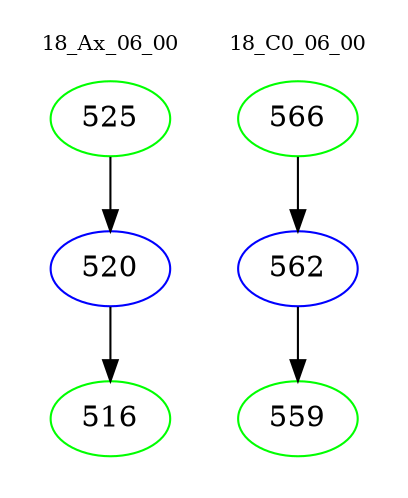 digraph{
subgraph cluster_0 {
color = white
label = "18_Ax_06_00";
fontsize=10;
T0_525 [label="525", color="green"]
T0_525 -> T0_520 [color="black"]
T0_520 [label="520", color="blue"]
T0_520 -> T0_516 [color="black"]
T0_516 [label="516", color="green"]
}
subgraph cluster_1 {
color = white
label = "18_C0_06_00";
fontsize=10;
T1_566 [label="566", color="green"]
T1_566 -> T1_562 [color="black"]
T1_562 [label="562", color="blue"]
T1_562 -> T1_559 [color="black"]
T1_559 [label="559", color="green"]
}
}
